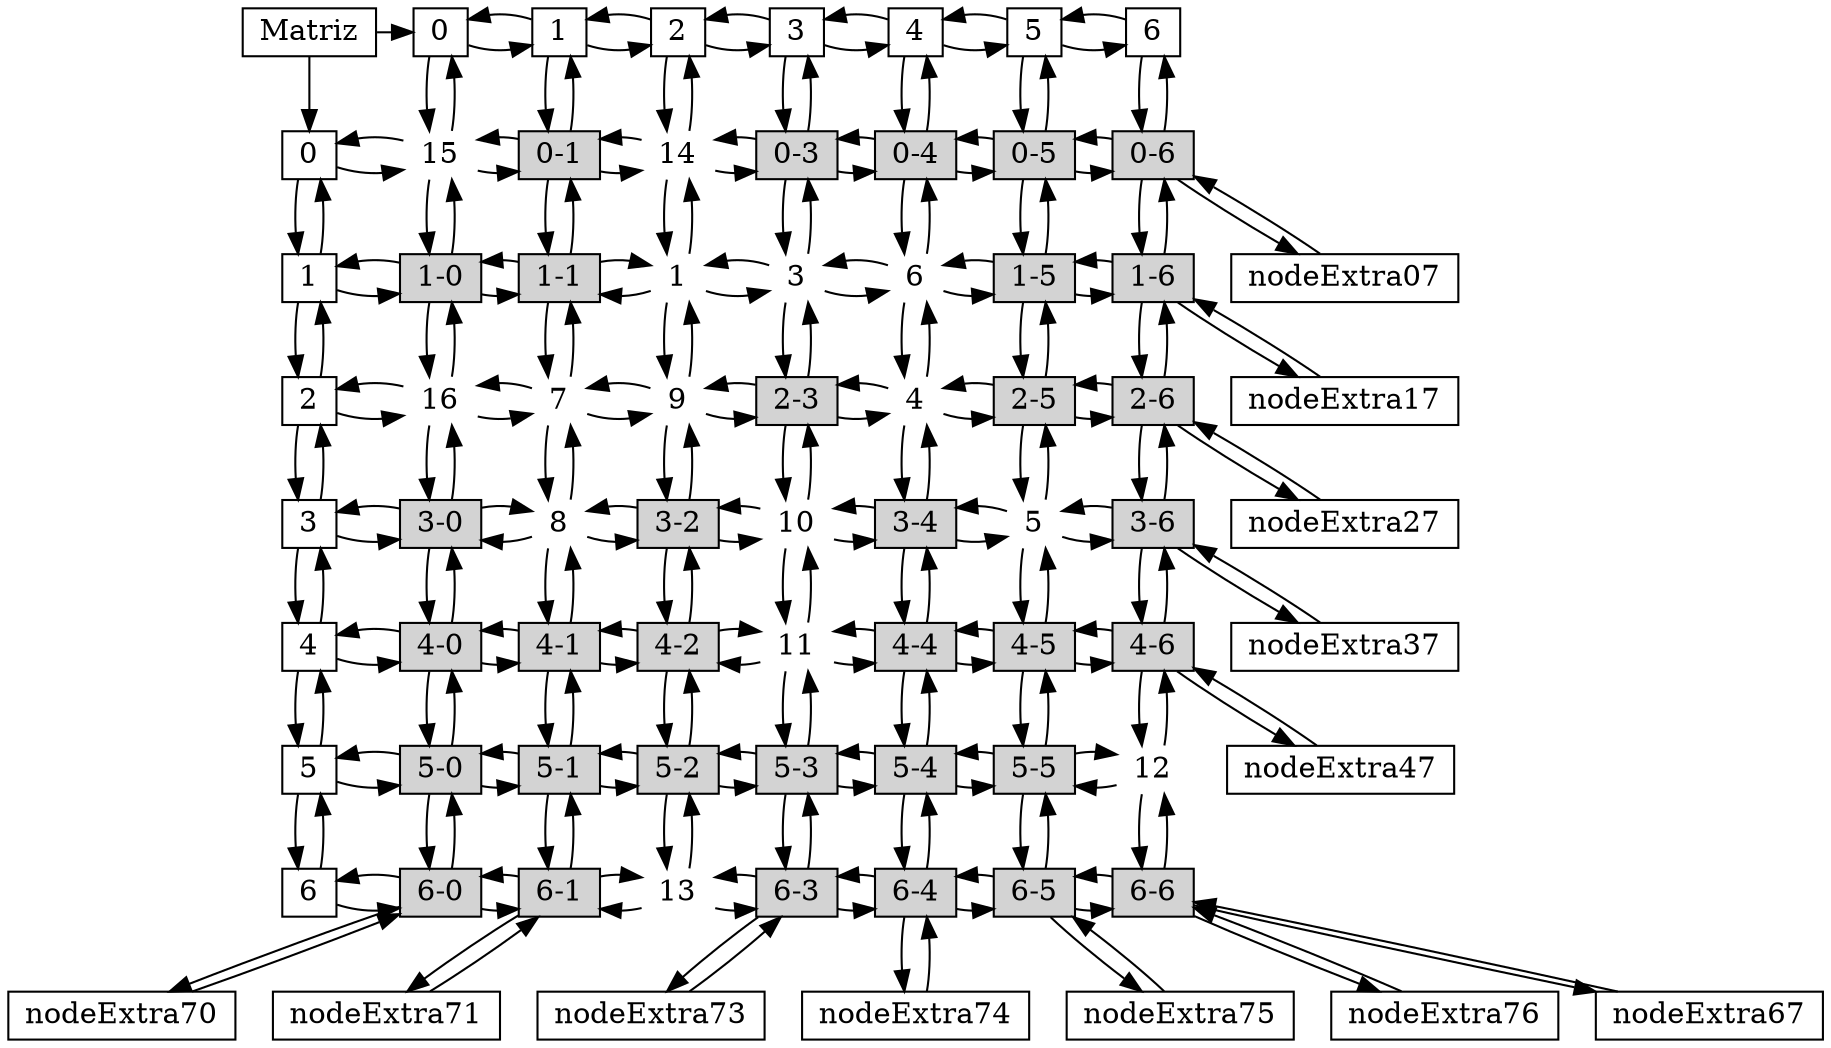 digraph G {
rankdir = TB; 
node [shape=box, width=.1, height=.1]; 
node0 [label = "Matriz", group=-1] 
{ 
rank=same; node0, nodeY0, nodeY1, nodeY2, nodeY3, nodeY4, nodeY5, nodeY6; 
} 
{ 
rank=same; nodeX0, node00, nodeExtra01, nodeExtra03, nodeExtra04, nodeExtra05, nodeExtra06, node02, nodeExtra01, nodeExtra03, nodeExtra04, nodeExtra05, nodeExtra06; 
} 
{ 
rank=same; nodeX1, node12, nodeExtra10, nodeExtra11, nodeExtra15, nodeExtra16, node13, nodeExtra10, nodeExtra11, nodeExtra15, nodeExtra16, node14, nodeExtra10, nodeExtra11, nodeExtra15, nodeExtra16; 
} 
{ 
rank=same; nodeX2, node20, nodeExtra23, nodeExtra25, nodeExtra26, node21, nodeExtra23, nodeExtra25, nodeExtra26, node22, nodeExtra23, nodeExtra25, nodeExtra26, node24, nodeExtra23, nodeExtra25, nodeExtra26; 
} 
{ 
rank=same; nodeX3, node31, nodeExtra30, nodeExtra32, nodeExtra34, nodeExtra36, node33, nodeExtra30, nodeExtra32, nodeExtra34, nodeExtra36, node35, nodeExtra30, nodeExtra32, nodeExtra34, nodeExtra36; 
} 
{ 
rank=same; nodeX4, node43, nodeExtra40, nodeExtra41, nodeExtra42, nodeExtra44, nodeExtra45, nodeExtra46; 
} 
{ 
rank=same; nodeX5, node56, nodeExtra50, nodeExtra51, nodeExtra52, nodeExtra53, nodeExtra54, nodeExtra55; 
} 
{ 
rank=same; nodeX6, node62, nodeExtra60, nodeExtra61, nodeExtra63, nodeExtra64, nodeExtra65, nodeExtra66; 
} 
nodeY0[label = "0", group=0]; 
nodeY1[label = "1", group=1]; 
nodeY2[label = "2", group=2]; 
nodeY3[label = "3", group=3]; 
nodeY4[label = "4", group=4]; 
nodeY5[label = "5", group=5]; 
nodeY6[label = "6", group=6]; 
nodeX0[label = "0", group=-1]; 
nodeX1[label = "1", group=-1]; 
nodeX2[label = "2", group=-1]; 
nodeX3[label = "3", group=-1]; 
nodeX4[label = "4", group=-1]; 
nodeX5[label = "5", group=-1]; 
nodeX6[label = "6", group=-1]; 
nodeExtra10[label = "1-0", group=0, style=filled]; 
nodeExtra30[label = "3-0", group=0, style=filled]; 
nodeExtra40[label = "4-0", group=0, style=filled]; 
nodeExtra50[label = "5-0", group=0, style=filled]; 
nodeExtra60[label = "6-0", group=0, style=filled]; 
nodeExtra01[label = "0-1", group=1, style=filled]; 
nodeExtra11[label = "1-1", group=1, style=filled]; 
nodeExtra41[label = "4-1", group=1, style=filled]; 
nodeExtra51[label = "5-1", group=1, style=filled]; 
nodeExtra61[label = "6-1", group=1, style=filled]; 
nodeExtra32[label = "3-2", group=2, style=filled]; 
nodeExtra42[label = "4-2", group=2, style=filled]; 
nodeExtra52[label = "5-2", group=2, style=filled]; 
nodeExtra03[label = "0-3", group=3, style=filled]; 
nodeExtra23[label = "2-3", group=3, style=filled]; 
nodeExtra53[label = "5-3", group=3, style=filled]; 
nodeExtra63[label = "6-3", group=3, style=filled]; 
nodeExtra04[label = "0-4", group=4, style=filled]; 
nodeExtra34[label = "3-4", group=4, style=filled]; 
nodeExtra44[label = "4-4", group=4, style=filled]; 
nodeExtra54[label = "5-4", group=4, style=filled]; 
nodeExtra64[label = "6-4", group=4, style=filled]; 
nodeExtra05[label = "0-5", group=5, style=filled]; 
nodeExtra15[label = "1-5", group=5, style=filled]; 
nodeExtra25[label = "2-5", group=5, style=filled]; 
nodeExtra45[label = "4-5", group=5, style=filled]; 
nodeExtra55[label = "5-5", group=5, style=filled]; 
nodeExtra65[label = "6-5", group=5, style=filled]; 
nodeExtra06[label = "0-6", group=6, style=filled]; 
nodeExtra16[label = "1-6", group=6, style=filled]; 
nodeExtra26[label = "2-6", group=6, style=filled]; 
nodeExtra36[label = "3-6", group=6, style=filled]; 
nodeExtra46[label = "4-6", group=6, style=filled]; 
nodeExtra66[label = "6-6", group=6, style=filled]; 
node00[label = "15", group=0, style=filled, color="white"]; 
node02[label = "14", group=2, style=filled, color="white"]; 
node12[label = "1", group=2, style=filled, color="white"]; 
node13[label = "3", group=3, style=filled, color="White"]; 
node14[label = "6", group=4, style=filled, color="white"]; 
node20[label = "16", group=0, style=filled, color="white"]; 
node21[label = "7", group=1, style=filled, color="white"]; 
node22[label = "9", group=2, style=filled, color="white"]; 
node24[label = "4", group=4, style=filled, color="white"]; 
node31[label = "8", group=1, style=filled, color="white"]; 
node33[label = "10", group=3, style=filled, color="white"]; 
node35[label = "5", group=5, style=filled, color="white"]; 
node43[label = "11", group=3, style=filled, color="white"]; 
node56[label = "12", group=6, style=filled, color="white"]; 
node62[label = "13", group=2, style=filled, color="white"]; 
node0->nodeY0; 
node0->nodeX0; 
nodeY0->nodeY1;
nodeY1->nodeY0;
nodeY0->node00; 
node00->nodeY0; 
node00->nodeExtra10; 
nodeExtra10->node00; 
nodeExtra10->node20; 
node20->nodeExtra10; 
node20->nodeExtra30; 
nodeExtra30->node20; 
nodeExtra30->nodeExtra40; 
nodeExtra40->nodeExtra30; 
nodeExtra40->nodeExtra50; 
nodeExtra50->nodeExtra40; 
nodeExtra50->nodeExtra60; 
nodeExtra60->nodeExtra50; 
nodeExtra60->nodeExtra70; 
nodeExtra70->nodeExtra60; 
nodeY1->nodeY2;
nodeY2->nodeY1;
nodeY1->nodeExtra01; 
nodeExtra01->nodeY1; 
node21->nodeExtra11; 
nodeExtra11->node21; 
nodeExtra01->nodeExtra11; 
nodeExtra11->nodeExtra01; 
node21->node31; 
node31->node21; 
node31->nodeExtra41; 
nodeExtra41->node31; 
nodeExtra41->nodeExtra51; 
nodeExtra51->nodeExtra41; 
nodeExtra51->nodeExtra61; 
nodeExtra61->nodeExtra51; 
nodeExtra61->nodeExtra71; 
nodeExtra71->nodeExtra61; 
nodeY2->nodeY3;
nodeY3->nodeY2;
nodeY2->node02; 
node02->nodeY2; 
node02->node12; 
node12->node02; 
node12->node22; 
node22->node12; 
node22->nodeExtra32; 
nodeExtra32->node22; 
nodeExtra52->node62; 
node62->nodeExtra52; 
nodeExtra32->nodeExtra42; 
nodeExtra42->nodeExtra32; 
nodeExtra42->nodeExtra52; 
nodeExtra52->nodeExtra42; 
nodeY3->nodeY4;
nodeY4->nodeY3;
nodeY3->nodeExtra03; 
nodeExtra03->nodeY3; 
node13->nodeExtra03; 
nodeExtra03->node13; 
node13->nodeExtra23; 
nodeExtra23->node13; 
nodeExtra23->node33; 
node33->nodeExtra23; 
node33->node43; 
node43->node33; 
node43->nodeExtra53; 
nodeExtra53->node43; 
nodeExtra53->nodeExtra63; 
nodeExtra63->nodeExtra53; 
nodeExtra63->nodeExtra73; 
nodeExtra73->nodeExtra63; 
nodeY4->nodeY5;
nodeY5->nodeY4;
nodeY4->nodeExtra04; 
nodeExtra04->nodeY4; 
node14->nodeExtra04; 
nodeExtra04->node14; 
node14->node24; 
node24->node14; 
node24->nodeExtra34; 
nodeExtra34->node24; 
nodeExtra34->nodeExtra44; 
nodeExtra44->nodeExtra34; 
nodeExtra44->nodeExtra54; 
nodeExtra54->nodeExtra44; 
nodeExtra54->nodeExtra64; 
nodeExtra64->nodeExtra54; 
nodeExtra64->nodeExtra74; 
nodeExtra74->nodeExtra64; 
nodeY5->nodeY6;
nodeY6->nodeY5;
nodeY5->nodeExtra05; 
nodeExtra05->nodeY5; 
node35->nodeExtra25; 
nodeExtra25->node35; 
nodeExtra05->nodeExtra15; 
nodeExtra15->nodeExtra05; 
nodeExtra15->nodeExtra25; 
nodeExtra25->nodeExtra15; 
node35->nodeExtra45; 
nodeExtra45->node35; 
nodeExtra45->nodeExtra55; 
nodeExtra55->nodeExtra45; 
nodeExtra55->nodeExtra65; 
nodeExtra65->nodeExtra55; 
nodeExtra65->nodeExtra75; 
nodeExtra75->nodeExtra65; 
nodeY6->nodeExtra06; 
nodeExtra06->nodeY6; 
node56->nodeExtra46; 
nodeExtra46->node56; 
nodeExtra06->nodeExtra16; 
nodeExtra16->nodeExtra06; 
nodeExtra16->nodeExtra26; 
nodeExtra26->nodeExtra16; 
nodeExtra26->nodeExtra36; 
nodeExtra36->nodeExtra26; 
nodeExtra36->nodeExtra46; 
nodeExtra46->nodeExtra36; 
node56->nodeExtra66; 
nodeExtra66->node56; 
nodeExtra66->nodeExtra76; 
nodeExtra76->nodeExtra66; 
nodeX0->nodeX1;
nodeX1->nodeX0;
nodeX0->node00; 
node00->nodeX0; 
node00->nodeExtra01; 
nodeExtra01->node00; 
nodeExtra01->node02; 
node02->nodeExtra01; 
node02->nodeExtra03; 
nodeExtra03->node02; 
nodeExtra03->nodeExtra04; 
nodeExtra04->nodeExtra03; 
nodeExtra04->nodeExtra05; 
nodeExtra05->nodeExtra04; 
nodeExtra05->nodeExtra06; 
nodeExtra06->nodeExtra05; 
nodeExtra06->nodeExtra07; 
nodeExtra07->nodeExtra06; 
nodeX1->nodeX2;
nodeX2->nodeX1;
nodeX1->nodeExtra10; 
nodeExtra10->nodeX1; 
node12->nodeExtra11; 
nodeExtra11->node12; 
nodeExtra10->nodeExtra11; 
nodeExtra11->nodeExtra10; 
node12->node13; 
node13->node12; 
node13->node14; 
node14->node13; 
node14->nodeExtra15; 
nodeExtra15->node14; 
nodeExtra15->nodeExtra16; 
nodeExtra16->nodeExtra15; 
nodeExtra16->nodeExtra17; 
nodeExtra17->nodeExtra16; 
nodeX2->nodeX3;
nodeX3->nodeX2;
nodeX2->node20; 
node20->nodeX2; 
node20->node21; 
node21->node20; 
node21->node22; 
node22->node21; 
node22->nodeExtra23; 
nodeExtra23->node22; 
nodeExtra23->node24; 
node24->nodeExtra23; 
node24->nodeExtra25; 
nodeExtra25->node24; 
nodeExtra25->nodeExtra26; 
nodeExtra26->nodeExtra25; 
nodeExtra26->nodeExtra27; 
nodeExtra27->nodeExtra26; 
nodeX3->nodeX4;
nodeX4->nodeX3;
nodeX3->nodeExtra30; 
nodeExtra30->nodeX3; 
node31->nodeExtra30; 
nodeExtra30->node31; 
node31->nodeExtra32; 
nodeExtra32->node31; 
nodeExtra32->node33; 
node33->nodeExtra32; 
node33->nodeExtra34; 
nodeExtra34->node33; 
nodeExtra34->node35; 
node35->nodeExtra34; 
node35->nodeExtra36; 
nodeExtra36->node35; 
nodeExtra36->nodeExtra37; 
nodeExtra37->nodeExtra36; 
nodeX4->nodeX5;
nodeX5->nodeX4;
nodeX4->nodeExtra40; 
nodeExtra40->nodeX4; 
node43->nodeExtra42; 
nodeExtra42->node43; 
nodeExtra40->nodeExtra41; 
nodeExtra41->nodeExtra40; 
nodeExtra41->nodeExtra42; 
nodeExtra42->nodeExtra41; 
node43->nodeExtra44; 
nodeExtra44->node43; 
nodeExtra44->nodeExtra45; 
nodeExtra45->nodeExtra44; 
nodeExtra45->nodeExtra46; 
nodeExtra46->nodeExtra45; 
nodeExtra46->nodeExtra47; 
nodeExtra47->nodeExtra46; 
nodeX5->nodeX6;
nodeX6->nodeX5;
nodeX5->nodeExtra50; 
nodeExtra50->nodeX5; 
node56->nodeExtra55; 
nodeExtra55->node56; 
nodeExtra50->nodeExtra51; 
nodeExtra51->nodeExtra50; 
nodeExtra51->nodeExtra52; 
nodeExtra52->nodeExtra51; 
nodeExtra52->nodeExtra53; 
nodeExtra53->nodeExtra52; 
nodeExtra53->nodeExtra54; 
nodeExtra54->nodeExtra53; 
nodeExtra54->nodeExtra55; 
nodeExtra55->nodeExtra54; 
nodeX6->nodeExtra60; 
nodeExtra60->nodeX6; 
node62->nodeExtra61; 
nodeExtra61->node62; 
nodeExtra60->nodeExtra61; 
nodeExtra61->nodeExtra60; 
node62->nodeExtra63; 
nodeExtra63->node62; 
nodeExtra63->nodeExtra64; 
nodeExtra64->nodeExtra63; 
nodeExtra64->nodeExtra65; 
nodeExtra65->nodeExtra64; 
nodeExtra65->nodeExtra66; 
nodeExtra66->nodeExtra65; 
nodeExtra66->nodeExtra67; 
nodeExtra67->nodeExtra66; 
}